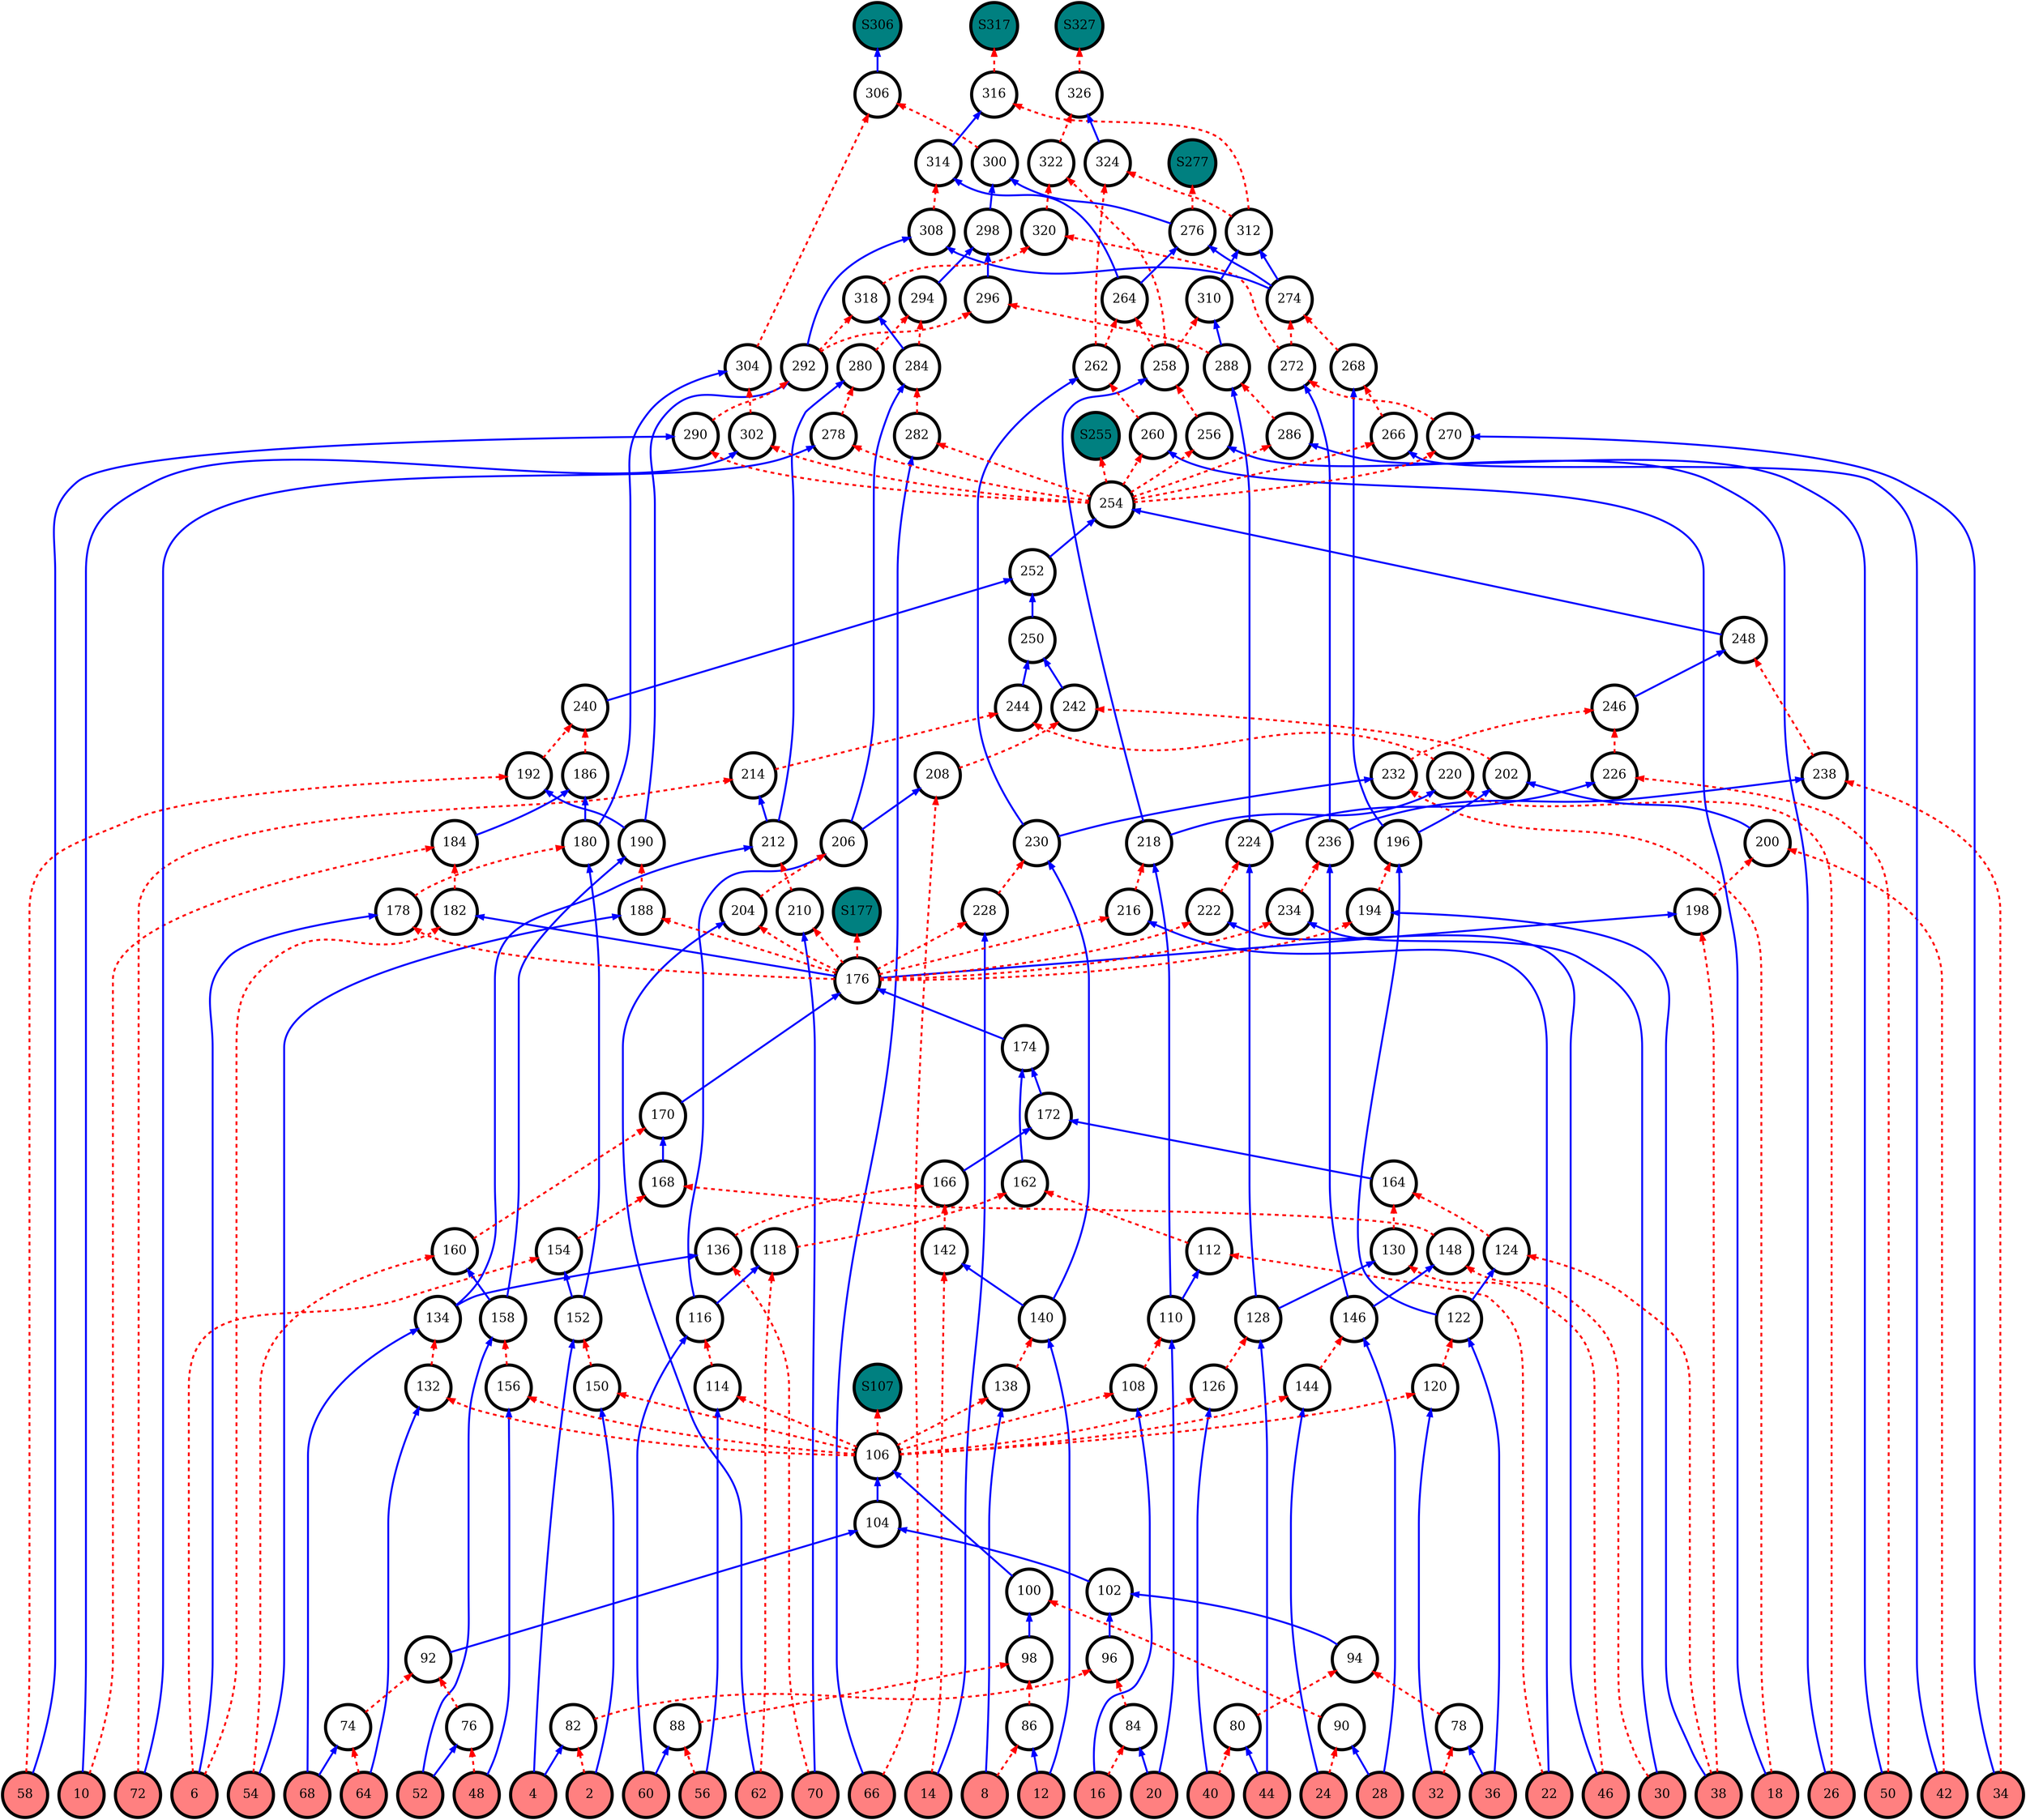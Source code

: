 digraph aig {
"2" [shape=circle, height=1, width=1, penwidth=5 style=filled, fillcolor="#ff8080", fontsize=20]
"4" [shape=circle, height=1, width=1, penwidth=5 style=filled, fillcolor="#ff8080", fontsize=20]
"6" [shape=circle, height=1, width=1, penwidth=5 style=filled, fillcolor="#ff8080", fontsize=20]
"8" [shape=circle, height=1, width=1, penwidth=5 style=filled, fillcolor="#ff8080", fontsize=20]
"10" [shape=circle, height=1, width=1, penwidth=5 style=filled, fillcolor="#ff8080", fontsize=20]
"12" [shape=circle, height=1, width=1, penwidth=5 style=filled, fillcolor="#ff8080", fontsize=20]
"14" [shape=circle, height=1, width=1, penwidth=5 style=filled, fillcolor="#ff8080", fontsize=20]
"16" [shape=circle, height=1, width=1, penwidth=5 style=filled, fillcolor="#ff8080", fontsize=20]
"18" [shape=circle, height=1, width=1, penwidth=5 style=filled, fillcolor="#ff8080", fontsize=20]
"20" [shape=circle, height=1, width=1, penwidth=5 style=filled, fillcolor="#ff8080", fontsize=20]
"22" [shape=circle, height=1, width=1, penwidth=5 style=filled, fillcolor="#ff8080", fontsize=20]
"24" [shape=circle, height=1, width=1, penwidth=5 style=filled, fillcolor="#ff8080", fontsize=20]
"26" [shape=circle, height=1, width=1, penwidth=5 style=filled, fillcolor="#ff8080", fontsize=20]
"28" [shape=circle, height=1, width=1, penwidth=5 style=filled, fillcolor="#ff8080", fontsize=20]
"30" [shape=circle, height=1, width=1, penwidth=5 style=filled, fillcolor="#ff8080", fontsize=20]
"32" [shape=circle, height=1, width=1, penwidth=5 style=filled, fillcolor="#ff8080", fontsize=20]
"34" [shape=circle, height=1, width=1, penwidth=5 style=filled, fillcolor="#ff8080", fontsize=20]
"36" [shape=circle, height=1, width=1, penwidth=5 style=filled, fillcolor="#ff8080", fontsize=20]
"38" [shape=circle, height=1, width=1, penwidth=5 style=filled, fillcolor="#ff8080", fontsize=20]
"40" [shape=circle, height=1, width=1, penwidth=5 style=filled, fillcolor="#ff8080", fontsize=20]
"42" [shape=circle, height=1, width=1, penwidth=5 style=filled, fillcolor="#ff8080", fontsize=20]
"44" [shape=circle, height=1, width=1, penwidth=5 style=filled, fillcolor="#ff8080", fontsize=20]
"46" [shape=circle, height=1, width=1, penwidth=5 style=filled, fillcolor="#ff8080", fontsize=20]
"48" [shape=circle, height=1, width=1, penwidth=5 style=filled, fillcolor="#ff8080", fontsize=20]
"50" [shape=circle, height=1, width=1, penwidth=5 style=filled, fillcolor="#ff8080", fontsize=20]
"52" [shape=circle, height=1, width=1, penwidth=5 style=filled, fillcolor="#ff8080", fontsize=20]
"54" [shape=circle, height=1, width=1, penwidth=5 style=filled, fillcolor="#ff8080", fontsize=20]
"56" [shape=circle, height=1, width=1, penwidth=5 style=filled, fillcolor="#ff8080", fontsize=20]
"58" [shape=circle, height=1, width=1, penwidth=5 style=filled, fillcolor="#ff8080", fontsize=20]
"60" [shape=circle, height=1, width=1, penwidth=5 style=filled, fillcolor="#ff8080", fontsize=20]
"62" [shape=circle, height=1, width=1, penwidth=5 style=filled, fillcolor="#ff8080", fontsize=20]
"64" [shape=circle, height=1, width=1, penwidth=5 style=filled, fillcolor="#ff8080", fontsize=20]
"66" [shape=circle, height=1, width=1, penwidth=5 style=filled, fillcolor="#ff8080", fontsize=20]
"68" [shape=circle, height=1, width=1, penwidth=5 style=filled, fillcolor="#ff8080", fontsize=20]
"70" [shape=circle, height=1, width=1, penwidth=5 style=filled, fillcolor="#ff8080", fontsize=20]
"72" [shape=circle, height=1, width=1, penwidth=5 style=filled, fillcolor="#ff8080", fontsize=20]
"74" [shape=circle, height=1, width=1, penwidth=5 style=filled, fillcolor="#ffffff", fontsize=20]
"76" [shape=circle, height=1, width=1, penwidth=5 style=filled, fillcolor="#ffffff", fontsize=20]
"78" [shape=circle, height=1, width=1, penwidth=5 style=filled, fillcolor="#ffffff", fontsize=20]
"80" [shape=circle, height=1, width=1, penwidth=5 style=filled, fillcolor="#ffffff", fontsize=20]
"82" [shape=circle, height=1, width=1, penwidth=5 style=filled, fillcolor="#ffffff", fontsize=20]
"84" [shape=circle, height=1, width=1, penwidth=5 style=filled, fillcolor="#ffffff", fontsize=20]
"86" [shape=circle, height=1, width=1, penwidth=5 style=filled, fillcolor="#ffffff", fontsize=20]
"88" [shape=circle, height=1, width=1, penwidth=5 style=filled, fillcolor="#ffffff", fontsize=20]
"90" [shape=circle, height=1, width=1, penwidth=5 style=filled, fillcolor="#ffffff", fontsize=20]
"92" [shape=circle, height=1, width=1, penwidth=5 style=filled, fillcolor="#ffffff", fontsize=20]
"94" [shape=circle, height=1, width=1, penwidth=5 style=filled, fillcolor="#ffffff", fontsize=20]
"96" [shape=circle, height=1, width=1, penwidth=5 style=filled, fillcolor="#ffffff", fontsize=20]
"98" [shape=circle, height=1, width=1, penwidth=5 style=filled, fillcolor="#ffffff", fontsize=20]
"100" [shape=circle, height=1, width=1, penwidth=5 style=filled, fillcolor="#ffffff", fontsize=20]
"102" [shape=circle, height=1, width=1, penwidth=5 style=filled, fillcolor="#ffffff", fontsize=20]
"104" [shape=circle, height=1, width=1, penwidth=5 style=filled, fillcolor="#ffffff", fontsize=20]
"106" [shape=circle, height=1, width=1, penwidth=5 style=filled, fillcolor="#ffffff", fontsize=20]
"108" [shape=circle, height=1, width=1, penwidth=5 style=filled, fillcolor="#ffffff", fontsize=20]
"110" [shape=circle, height=1, width=1, penwidth=5 style=filled, fillcolor="#ffffff", fontsize=20]
"112" [shape=circle, height=1, width=1, penwidth=5 style=filled, fillcolor="#ffffff", fontsize=20]
"114" [shape=circle, height=1, width=1, penwidth=5 style=filled, fillcolor="#ffffff", fontsize=20]
"116" [shape=circle, height=1, width=1, penwidth=5 style=filled, fillcolor="#ffffff", fontsize=20]
"118" [shape=circle, height=1, width=1, penwidth=5 style=filled, fillcolor="#ffffff", fontsize=20]
"120" [shape=circle, height=1, width=1, penwidth=5 style=filled, fillcolor="#ffffff", fontsize=20]
"122" [shape=circle, height=1, width=1, penwidth=5 style=filled, fillcolor="#ffffff", fontsize=20]
"124" [shape=circle, height=1, width=1, penwidth=5 style=filled, fillcolor="#ffffff", fontsize=20]
"126" [shape=circle, height=1, width=1, penwidth=5 style=filled, fillcolor="#ffffff", fontsize=20]
"128" [shape=circle, height=1, width=1, penwidth=5 style=filled, fillcolor="#ffffff", fontsize=20]
"130" [shape=circle, height=1, width=1, penwidth=5 style=filled, fillcolor="#ffffff", fontsize=20]
"132" [shape=circle, height=1, width=1, penwidth=5 style=filled, fillcolor="#ffffff", fontsize=20]
"134" [shape=circle, height=1, width=1, penwidth=5 style=filled, fillcolor="#ffffff", fontsize=20]
"136" [shape=circle, height=1, width=1, penwidth=5 style=filled, fillcolor="#ffffff", fontsize=20]
"138" [shape=circle, height=1, width=1, penwidth=5 style=filled, fillcolor="#ffffff", fontsize=20]
"140" [shape=circle, height=1, width=1, penwidth=5 style=filled, fillcolor="#ffffff", fontsize=20]
"142" [shape=circle, height=1, width=1, penwidth=5 style=filled, fillcolor="#ffffff", fontsize=20]
"144" [shape=circle, height=1, width=1, penwidth=5 style=filled, fillcolor="#ffffff", fontsize=20]
"146" [shape=circle, height=1, width=1, penwidth=5 style=filled, fillcolor="#ffffff", fontsize=20]
"148" [shape=circle, height=1, width=1, penwidth=5 style=filled, fillcolor="#ffffff", fontsize=20]
"150" [shape=circle, height=1, width=1, penwidth=5 style=filled, fillcolor="#ffffff", fontsize=20]
"152" [shape=circle, height=1, width=1, penwidth=5 style=filled, fillcolor="#ffffff", fontsize=20]
"154" [shape=circle, height=1, width=1, penwidth=5 style=filled, fillcolor="#ffffff", fontsize=20]
"156" [shape=circle, height=1, width=1, penwidth=5 style=filled, fillcolor="#ffffff", fontsize=20]
"158" [shape=circle, height=1, width=1, penwidth=5 style=filled, fillcolor="#ffffff", fontsize=20]
"160" [shape=circle, height=1, width=1, penwidth=5 style=filled, fillcolor="#ffffff", fontsize=20]
"162" [shape=circle, height=1, width=1, penwidth=5 style=filled, fillcolor="#ffffff", fontsize=20]
"164" [shape=circle, height=1, width=1, penwidth=5 style=filled, fillcolor="#ffffff", fontsize=20]
"166" [shape=circle, height=1, width=1, penwidth=5 style=filled, fillcolor="#ffffff", fontsize=20]
"168" [shape=circle, height=1, width=1, penwidth=5 style=filled, fillcolor="#ffffff", fontsize=20]
"170" [shape=circle, height=1, width=1, penwidth=5 style=filled, fillcolor="#ffffff", fontsize=20]
"172" [shape=circle, height=1, width=1, penwidth=5 style=filled, fillcolor="#ffffff", fontsize=20]
"174" [shape=circle, height=1, width=1, penwidth=5 style=filled, fillcolor="#ffffff", fontsize=20]
"176" [shape=circle, height=1, width=1, penwidth=5 style=filled, fillcolor="#ffffff", fontsize=20]
"178" [shape=circle, height=1, width=1, penwidth=5 style=filled, fillcolor="#ffffff", fontsize=20]
"180" [shape=circle, height=1, width=1, penwidth=5 style=filled, fillcolor="#ffffff", fontsize=20]
"182" [shape=circle, height=1, width=1, penwidth=5 style=filled, fillcolor="#ffffff", fontsize=20]
"184" [shape=circle, height=1, width=1, penwidth=5 style=filled, fillcolor="#ffffff", fontsize=20]
"186" [shape=circle, height=1, width=1, penwidth=5 style=filled, fillcolor="#ffffff", fontsize=20]
"188" [shape=circle, height=1, width=1, penwidth=5 style=filled, fillcolor="#ffffff", fontsize=20]
"190" [shape=circle, height=1, width=1, penwidth=5 style=filled, fillcolor="#ffffff", fontsize=20]
"192" [shape=circle, height=1, width=1, penwidth=5 style=filled, fillcolor="#ffffff", fontsize=20]
"194" [shape=circle, height=1, width=1, penwidth=5 style=filled, fillcolor="#ffffff", fontsize=20]
"196" [shape=circle, height=1, width=1, penwidth=5 style=filled, fillcolor="#ffffff", fontsize=20]
"198" [shape=circle, height=1, width=1, penwidth=5 style=filled, fillcolor="#ffffff", fontsize=20]
"200" [shape=circle, height=1, width=1, penwidth=5 style=filled, fillcolor="#ffffff", fontsize=20]
"202" [shape=circle, height=1, width=1, penwidth=5 style=filled, fillcolor="#ffffff", fontsize=20]
"204" [shape=circle, height=1, width=1, penwidth=5 style=filled, fillcolor="#ffffff", fontsize=20]
"206" [shape=circle, height=1, width=1, penwidth=5 style=filled, fillcolor="#ffffff", fontsize=20]
"208" [shape=circle, height=1, width=1, penwidth=5 style=filled, fillcolor="#ffffff", fontsize=20]
"210" [shape=circle, height=1, width=1, penwidth=5 style=filled, fillcolor="#ffffff", fontsize=20]
"212" [shape=circle, height=1, width=1, penwidth=5 style=filled, fillcolor="#ffffff", fontsize=20]
"214" [shape=circle, height=1, width=1, penwidth=5 style=filled, fillcolor="#ffffff", fontsize=20]
"216" [shape=circle, height=1, width=1, penwidth=5 style=filled, fillcolor="#ffffff", fontsize=20]
"218" [shape=circle, height=1, width=1, penwidth=5 style=filled, fillcolor="#ffffff", fontsize=20]
"220" [shape=circle, height=1, width=1, penwidth=5 style=filled, fillcolor="#ffffff", fontsize=20]
"222" [shape=circle, height=1, width=1, penwidth=5 style=filled, fillcolor="#ffffff", fontsize=20]
"224" [shape=circle, height=1, width=1, penwidth=5 style=filled, fillcolor="#ffffff", fontsize=20]
"226" [shape=circle, height=1, width=1, penwidth=5 style=filled, fillcolor="#ffffff", fontsize=20]
"228" [shape=circle, height=1, width=1, penwidth=5 style=filled, fillcolor="#ffffff", fontsize=20]
"230" [shape=circle, height=1, width=1, penwidth=5 style=filled, fillcolor="#ffffff", fontsize=20]
"232" [shape=circle, height=1, width=1, penwidth=5 style=filled, fillcolor="#ffffff", fontsize=20]
"234" [shape=circle, height=1, width=1, penwidth=5 style=filled, fillcolor="#ffffff", fontsize=20]
"236" [shape=circle, height=1, width=1, penwidth=5 style=filled, fillcolor="#ffffff", fontsize=20]
"238" [shape=circle, height=1, width=1, penwidth=5 style=filled, fillcolor="#ffffff", fontsize=20]
"240" [shape=circle, height=1, width=1, penwidth=5 style=filled, fillcolor="#ffffff", fontsize=20]
"242" [shape=circle, height=1, width=1, penwidth=5 style=filled, fillcolor="#ffffff", fontsize=20]
"244" [shape=circle, height=1, width=1, penwidth=5 style=filled, fillcolor="#ffffff", fontsize=20]
"246" [shape=circle, height=1, width=1, penwidth=5 style=filled, fillcolor="#ffffff", fontsize=20]
"248" [shape=circle, height=1, width=1, penwidth=5 style=filled, fillcolor="#ffffff", fontsize=20]
"250" [shape=circle, height=1, width=1, penwidth=5 style=filled, fillcolor="#ffffff", fontsize=20]
"252" [shape=circle, height=1, width=1, penwidth=5 style=filled, fillcolor="#ffffff", fontsize=20]
"254" [shape=circle, height=1, width=1, penwidth=5 style=filled, fillcolor="#ffffff", fontsize=20]
"256" [shape=circle, height=1, width=1, penwidth=5 style=filled, fillcolor="#ffffff", fontsize=20]
"258" [shape=circle, height=1, width=1, penwidth=5 style=filled, fillcolor="#ffffff", fontsize=20]
"260" [shape=circle, height=1, width=1, penwidth=5 style=filled, fillcolor="#ffffff", fontsize=20]
"262" [shape=circle, height=1, width=1, penwidth=5 style=filled, fillcolor="#ffffff", fontsize=20]
"264" [shape=circle, height=1, width=1, penwidth=5 style=filled, fillcolor="#ffffff", fontsize=20]
"266" [shape=circle, height=1, width=1, penwidth=5 style=filled, fillcolor="#ffffff", fontsize=20]
"268" [shape=circle, height=1, width=1, penwidth=5 style=filled, fillcolor="#ffffff", fontsize=20]
"270" [shape=circle, height=1, width=1, penwidth=5 style=filled, fillcolor="#ffffff", fontsize=20]
"272" [shape=circle, height=1, width=1, penwidth=5 style=filled, fillcolor="#ffffff", fontsize=20]
"274" [shape=circle, height=1, width=1, penwidth=5 style=filled, fillcolor="#ffffff", fontsize=20]
"276" [shape=circle, height=1, width=1, penwidth=5 style=filled, fillcolor="#ffffff", fontsize=20]
"278" [shape=circle, height=1, width=1, penwidth=5 style=filled, fillcolor="#ffffff", fontsize=20]
"280" [shape=circle, height=1, width=1, penwidth=5 style=filled, fillcolor="#ffffff", fontsize=20]
"282" [shape=circle, height=1, width=1, penwidth=5 style=filled, fillcolor="#ffffff", fontsize=20]
"284" [shape=circle, height=1, width=1, penwidth=5 style=filled, fillcolor="#ffffff", fontsize=20]
"286" [shape=circle, height=1, width=1, penwidth=5 style=filled, fillcolor="#ffffff", fontsize=20]
"288" [shape=circle, height=1, width=1, penwidth=5 style=filled, fillcolor="#ffffff", fontsize=20]
"290" [shape=circle, height=1, width=1, penwidth=5 style=filled, fillcolor="#ffffff", fontsize=20]
"292" [shape=circle, height=1, width=1, penwidth=5 style=filled, fillcolor="#ffffff", fontsize=20]
"294" [shape=circle, height=1, width=1, penwidth=5 style=filled, fillcolor="#ffffff", fontsize=20]
"296" [shape=circle, height=1, width=1, penwidth=5 style=filled, fillcolor="#ffffff", fontsize=20]
"298" [shape=circle, height=1, width=1, penwidth=5 style=filled, fillcolor="#ffffff", fontsize=20]
"300" [shape=circle, height=1, width=1, penwidth=5 style=filled, fillcolor="#ffffff", fontsize=20]
"302" [shape=circle, height=1, width=1, penwidth=5 style=filled, fillcolor="#ffffff", fontsize=20]
"304" [shape=circle, height=1, width=1, penwidth=5 style=filled, fillcolor="#ffffff", fontsize=20]
"306" [shape=circle, height=1, width=1, penwidth=5 style=filled, fillcolor="#ffffff", fontsize=20]
"308" [shape=circle, height=1, width=1, penwidth=5 style=filled, fillcolor="#ffffff", fontsize=20]
"310" [shape=circle, height=1, width=1, penwidth=5 style=filled, fillcolor="#ffffff", fontsize=20]
"312" [shape=circle, height=1, width=1, penwidth=5 style=filled, fillcolor="#ffffff", fontsize=20]
"314" [shape=circle, height=1, width=1, penwidth=5 style=filled, fillcolor="#ffffff", fontsize=20]
"316" [shape=circle, height=1, width=1, penwidth=5 style=filled, fillcolor="#ffffff", fontsize=20]
"318" [shape=circle, height=1, width=1, penwidth=5 style=filled, fillcolor="#ffffff", fontsize=20]
"320" [shape=circle, height=1, width=1, penwidth=5 style=filled, fillcolor="#ffffff", fontsize=20]
"322" [shape=circle, height=1, width=1, penwidth=5 style=filled, fillcolor="#ffffff", fontsize=20]
"324" [shape=circle, height=1, width=1, penwidth=5 style=filled, fillcolor="#ffffff", fontsize=20]
"326" [shape=circle, height=1, width=1, penwidth=5 style=filled, fillcolor="#ffffff", fontsize=20]
"S107" [shape=circle, height=1, width=1, penwidth=5 style=filled, fillcolor="#008080", fontsize=20]
"S177" [shape=circle, height=1, width=1, penwidth=5 style=filled, fillcolor="#008080", fontsize=20]
"S255" [shape=circle, height=1, width=1, penwidth=5 style=filled, fillcolor="#008080", fontsize=20]
"S306" [shape=circle, height=1, width=1, penwidth=5 style=filled, fillcolor="#008080", fontsize=20]
"S277" [shape=circle, height=1, width=1, penwidth=5 style=filled, fillcolor="#008080", fontsize=20]
"S317" [shape=circle, height=1, width=1, penwidth=5 style=filled, fillcolor="#008080", fontsize=20]
"S327" [shape=circle, height=1, width=1, penwidth=5 style=filled, fillcolor="#008080", fontsize=20]
"68" -> "74" [penwidth = 3, color=blue]
"64" -> "74" [penwidth = 3, color=red, style=dashed]
"52" -> "76" [penwidth = 3, color=blue]
"48" -> "76" [penwidth = 3, color=red, style=dashed]
"36" -> "78" [penwidth = 3, color=blue]
"32" -> "78" [penwidth = 3, color=red, style=dashed]
"44" -> "80" [penwidth = 3, color=blue]
"40" -> "80" [penwidth = 3, color=red, style=dashed]
"4" -> "82" [penwidth = 3, color=blue]
"2" -> "82" [penwidth = 3, color=red, style=dashed]
"20" -> "84" [penwidth = 3, color=blue]
"16" -> "84" [penwidth = 3, color=red, style=dashed]
"12" -> "86" [penwidth = 3, color=blue]
"8" -> "86" [penwidth = 3, color=red, style=dashed]
"60" -> "88" [penwidth = 3, color=blue]
"56" -> "88" [penwidth = 3, color=red, style=dashed]
"28" -> "90" [penwidth = 3, color=blue]
"24" -> "90" [penwidth = 3, color=red, style=dashed]
"76" -> "92" [penwidth = 3, color=red, style=dashed]
"74" -> "92" [penwidth = 3, color=red, style=dashed]
"80" -> "94" [penwidth = 3, color=red, style=dashed]
"78" -> "94" [penwidth = 3, color=red, style=dashed]
"84" -> "96" [penwidth = 3, color=red, style=dashed]
"82" -> "96" [penwidth = 3, color=red, style=dashed]
"88" -> "98" [penwidth = 3, color=red, style=dashed]
"86" -> "98" [penwidth = 3, color=red, style=dashed]
"98" -> "100" [penwidth = 3, color=blue]
"90" -> "100" [penwidth = 3, color=red, style=dashed]
"96" -> "102" [penwidth = 3, color=blue]
"94" -> "102" [penwidth = 3, color=blue]
"102" -> "104" [penwidth = 3, color=blue]
"92" -> "104" [penwidth = 3, color=blue]
"104" -> "106" [penwidth = 3, color=blue]
"100" -> "106" [penwidth = 3, color=blue]
"106" -> "108" [penwidth = 3, color=red, style=dashed]
"16" -> "108" [penwidth = 3, color=blue]
"108" -> "110" [penwidth = 3, color=red, style=dashed]
"20" -> "110" [penwidth = 3, color=blue]
"110" -> "112" [penwidth = 3, color=blue]
"22" -> "112" [penwidth = 3, color=red, style=dashed]
"106" -> "114" [penwidth = 3, color=red, style=dashed]
"56" -> "114" [penwidth = 3, color=blue]
"114" -> "116" [penwidth = 3, color=red, style=dashed]
"60" -> "116" [penwidth = 3, color=blue]
"116" -> "118" [penwidth = 3, color=blue]
"62" -> "118" [penwidth = 3, color=red, style=dashed]
"106" -> "120" [penwidth = 3, color=red, style=dashed]
"32" -> "120" [penwidth = 3, color=blue]
"120" -> "122" [penwidth = 3, color=red, style=dashed]
"36" -> "122" [penwidth = 3, color=blue]
"122" -> "124" [penwidth = 3, color=blue]
"38" -> "124" [penwidth = 3, color=red, style=dashed]
"106" -> "126" [penwidth = 3, color=red, style=dashed]
"40" -> "126" [penwidth = 3, color=blue]
"126" -> "128" [penwidth = 3, color=red, style=dashed]
"44" -> "128" [penwidth = 3, color=blue]
"128" -> "130" [penwidth = 3, color=blue]
"46" -> "130" [penwidth = 3, color=red, style=dashed]
"106" -> "132" [penwidth = 3, color=red, style=dashed]
"64" -> "132" [penwidth = 3, color=blue]
"132" -> "134" [penwidth = 3, color=red, style=dashed]
"68" -> "134" [penwidth = 3, color=blue]
"134" -> "136" [penwidth = 3, color=blue]
"70" -> "136" [penwidth = 3, color=red, style=dashed]
"106" -> "138" [penwidth = 3, color=red, style=dashed]
"8" -> "138" [penwidth = 3, color=blue]
"138" -> "140" [penwidth = 3, color=red, style=dashed]
"12" -> "140" [penwidth = 3, color=blue]
"140" -> "142" [penwidth = 3, color=blue]
"14" -> "142" [penwidth = 3, color=red, style=dashed]
"106" -> "144" [penwidth = 3, color=red, style=dashed]
"24" -> "144" [penwidth = 3, color=blue]
"144" -> "146" [penwidth = 3, color=red, style=dashed]
"28" -> "146" [penwidth = 3, color=blue]
"146" -> "148" [penwidth = 3, color=blue]
"30" -> "148" [penwidth = 3, color=red, style=dashed]
"106" -> "150" [penwidth = 3, color=red, style=dashed]
"2" -> "150" [penwidth = 3, color=blue]
"150" -> "152" [penwidth = 3, color=red, style=dashed]
"4" -> "152" [penwidth = 3, color=blue]
"152" -> "154" [penwidth = 3, color=blue]
"6" -> "154" [penwidth = 3, color=red, style=dashed]
"106" -> "156" [penwidth = 3, color=red, style=dashed]
"48" -> "156" [penwidth = 3, color=blue]
"156" -> "158" [penwidth = 3, color=red, style=dashed]
"52" -> "158" [penwidth = 3, color=blue]
"158" -> "160" [penwidth = 3, color=blue]
"54" -> "160" [penwidth = 3, color=red, style=dashed]
"118" -> "162" [penwidth = 3, color=red, style=dashed]
"112" -> "162" [penwidth = 3, color=red, style=dashed]
"130" -> "164" [penwidth = 3, color=red, style=dashed]
"124" -> "164" [penwidth = 3, color=red, style=dashed]
"142" -> "166" [penwidth = 3, color=red, style=dashed]
"136" -> "166" [penwidth = 3, color=red, style=dashed]
"154" -> "168" [penwidth = 3, color=red, style=dashed]
"148" -> "168" [penwidth = 3, color=red, style=dashed]
"168" -> "170" [penwidth = 3, color=blue]
"160" -> "170" [penwidth = 3, color=red, style=dashed]
"166" -> "172" [penwidth = 3, color=blue]
"164" -> "172" [penwidth = 3, color=blue]
"172" -> "174" [penwidth = 3, color=blue]
"162" -> "174" [penwidth = 3, color=blue]
"174" -> "176" [penwidth = 3, color=blue]
"170" -> "176" [penwidth = 3, color=blue]
"176" -> "178" [penwidth = 3, color=red, style=dashed]
"6" -> "178" [penwidth = 3, color=blue]
"178" -> "180" [penwidth = 3, color=red, style=dashed]
"152" -> "180" [penwidth = 3, color=blue]
"176" -> "182" [penwidth = 3, color=blue]
"6" -> "182" [penwidth = 3, color=red, style=dashed]
"182" -> "184" [penwidth = 3, color=red, style=dashed]
"10" -> "184" [penwidth = 3, color=red, style=dashed]
"184" -> "186" [penwidth = 3, color=blue]
"180" -> "186" [penwidth = 3, color=blue]
"176" -> "188" [penwidth = 3, color=red, style=dashed]
"54" -> "188" [penwidth = 3, color=blue]
"188" -> "190" [penwidth = 3, color=red, style=dashed]
"158" -> "190" [penwidth = 3, color=blue]
"190" -> "192" [penwidth = 3, color=blue]
"58" -> "192" [penwidth = 3, color=red, style=dashed]
"176" -> "194" [penwidth = 3, color=red, style=dashed]
"38" -> "194" [penwidth = 3, color=blue]
"194" -> "196" [penwidth = 3, color=red, style=dashed]
"122" -> "196" [penwidth = 3, color=blue]
"176" -> "198" [penwidth = 3, color=blue]
"38" -> "198" [penwidth = 3, color=red, style=dashed]
"198" -> "200" [penwidth = 3, color=red, style=dashed]
"42" -> "200" [penwidth = 3, color=red, style=dashed]
"200" -> "202" [penwidth = 3, color=blue]
"196" -> "202" [penwidth = 3, color=blue]
"176" -> "204" [penwidth = 3, color=red, style=dashed]
"62" -> "204" [penwidth = 3, color=blue]
"204" -> "206" [penwidth = 3, color=red, style=dashed]
"116" -> "206" [penwidth = 3, color=blue]
"206" -> "208" [penwidth = 3, color=blue]
"66" -> "208" [penwidth = 3, color=red, style=dashed]
"176" -> "210" [penwidth = 3, color=red, style=dashed]
"70" -> "210" [penwidth = 3, color=blue]
"210" -> "212" [penwidth = 3, color=red, style=dashed]
"134" -> "212" [penwidth = 3, color=blue]
"212" -> "214" [penwidth = 3, color=blue]
"72" -> "214" [penwidth = 3, color=red, style=dashed]
"176" -> "216" [penwidth = 3, color=red, style=dashed]
"22" -> "216" [penwidth = 3, color=blue]
"216" -> "218" [penwidth = 3, color=red, style=dashed]
"110" -> "218" [penwidth = 3, color=blue]
"218" -> "220" [penwidth = 3, color=blue]
"26" -> "220" [penwidth = 3, color=red, style=dashed]
"176" -> "222" [penwidth = 3, color=red, style=dashed]
"46" -> "222" [penwidth = 3, color=blue]
"222" -> "224" [penwidth = 3, color=red, style=dashed]
"128" -> "224" [penwidth = 3, color=blue]
"224" -> "226" [penwidth = 3, color=blue]
"50" -> "226" [penwidth = 3, color=red, style=dashed]
"176" -> "228" [penwidth = 3, color=red, style=dashed]
"14" -> "228" [penwidth = 3, color=blue]
"228" -> "230" [penwidth = 3, color=red, style=dashed]
"140" -> "230" [penwidth = 3, color=blue]
"230" -> "232" [penwidth = 3, color=blue]
"18" -> "232" [penwidth = 3, color=red, style=dashed]
"176" -> "234" [penwidth = 3, color=red, style=dashed]
"30" -> "234" [penwidth = 3, color=blue]
"234" -> "236" [penwidth = 3, color=red, style=dashed]
"146" -> "236" [penwidth = 3, color=blue]
"236" -> "238" [penwidth = 3, color=blue]
"34" -> "238" [penwidth = 3, color=red, style=dashed]
"192" -> "240" [penwidth = 3, color=red, style=dashed]
"186" -> "240" [penwidth = 3, color=red, style=dashed]
"208" -> "242" [penwidth = 3, color=red, style=dashed]
"202" -> "242" [penwidth = 3, color=red, style=dashed]
"220" -> "244" [penwidth = 3, color=red, style=dashed]
"214" -> "244" [penwidth = 3, color=red, style=dashed]
"232" -> "246" [penwidth = 3, color=red, style=dashed]
"226" -> "246" [penwidth = 3, color=red, style=dashed]
"246" -> "248" [penwidth = 3, color=blue]
"238" -> "248" [penwidth = 3, color=red, style=dashed]
"244" -> "250" [penwidth = 3, color=blue]
"242" -> "250" [penwidth = 3, color=blue]
"250" -> "252" [penwidth = 3, color=blue]
"240" -> "252" [penwidth = 3, color=blue]
"252" -> "254" [penwidth = 3, color=blue]
"248" -> "254" [penwidth = 3, color=blue]
"254" -> "256" [penwidth = 3, color=red, style=dashed]
"26" -> "256" [penwidth = 3, color=blue]
"256" -> "258" [penwidth = 3, color=red, style=dashed]
"218" -> "258" [penwidth = 3, color=blue]
"254" -> "260" [penwidth = 3, color=red, style=dashed]
"18" -> "260" [penwidth = 3, color=blue]
"260" -> "262" [penwidth = 3, color=red, style=dashed]
"230" -> "262" [penwidth = 3, color=blue]
"262" -> "264" [penwidth = 3, color=red, style=dashed]
"258" -> "264" [penwidth = 3, color=red, style=dashed]
"254" -> "266" [penwidth = 3, color=red, style=dashed]
"42" -> "266" [penwidth = 3, color=blue]
"266" -> "268" [penwidth = 3, color=red, style=dashed]
"196" -> "268" [penwidth = 3, color=blue]
"254" -> "270" [penwidth = 3, color=red, style=dashed]
"34" -> "270" [penwidth = 3, color=blue]
"270" -> "272" [penwidth = 3, color=red, style=dashed]
"236" -> "272" [penwidth = 3, color=blue]
"272" -> "274" [penwidth = 3, color=red, style=dashed]
"268" -> "274" [penwidth = 3, color=red, style=dashed]
"274" -> "276" [penwidth = 3, color=blue]
"264" -> "276" [penwidth = 3, color=blue]
"254" -> "278" [penwidth = 3, color=red, style=dashed]
"72" -> "278" [penwidth = 3, color=blue]
"278" -> "280" [penwidth = 3, color=red, style=dashed]
"212" -> "280" [penwidth = 3, color=blue]
"254" -> "282" [penwidth = 3, color=red, style=dashed]
"66" -> "282" [penwidth = 3, color=blue]
"282" -> "284" [penwidth = 3, color=red, style=dashed]
"206" -> "284" [penwidth = 3, color=blue]
"254" -> "286" [penwidth = 3, color=red, style=dashed]
"50" -> "286" [penwidth = 3, color=blue]
"286" -> "288" [penwidth = 3, color=red, style=dashed]
"224" -> "288" [penwidth = 3, color=blue]
"254" -> "290" [penwidth = 3, color=red, style=dashed]
"58" -> "290" [penwidth = 3, color=blue]
"290" -> "292" [penwidth = 3, color=red, style=dashed]
"190" -> "292" [penwidth = 3, color=blue]
"284" -> "294" [penwidth = 3, color=red, style=dashed]
"280" -> "294" [penwidth = 3, color=red, style=dashed]
"292" -> "296" [penwidth = 3, color=red, style=dashed]
"288" -> "296" [penwidth = 3, color=red, style=dashed]
"296" -> "298" [penwidth = 3, color=blue]
"294" -> "298" [penwidth = 3, color=blue]
"298" -> "300" [penwidth = 3, color=blue]
"276" -> "300" [penwidth = 3, color=blue]
"254" -> "302" [penwidth = 3, color=red, style=dashed]
"10" -> "302" [penwidth = 3, color=blue]
"302" -> "304" [penwidth = 3, color=red, style=dashed]
"180" -> "304" [penwidth = 3, color=blue]
"304" -> "306" [penwidth = 3, color=red, style=dashed]
"300" -> "306" [penwidth = 3, color=red, style=dashed]
"292" -> "308" [penwidth = 3, color=blue]
"274" -> "308" [penwidth = 3, color=blue]
"288" -> "310" [penwidth = 3, color=blue]
"258" -> "310" [penwidth = 3, color=red, style=dashed]
"310" -> "312" [penwidth = 3, color=blue]
"274" -> "312" [penwidth = 3, color=blue]
"308" -> "314" [penwidth = 3, color=red, style=dashed]
"264" -> "314" [penwidth = 3, color=blue]
"314" -> "316" [penwidth = 3, color=blue]
"312" -> "316" [penwidth = 3, color=red, style=dashed]
"292" -> "318" [penwidth = 3, color=red, style=dashed]
"284" -> "318" [penwidth = 3, color=blue]
"318" -> "320" [penwidth = 3, color=red, style=dashed]
"272" -> "320" [penwidth = 3, color=red, style=dashed]
"320" -> "322" [penwidth = 3, color=red, style=dashed]
"258" -> "322" [penwidth = 3, color=red, style=dashed]
"312" -> "324" [penwidth = 3, color=red, style=dashed]
"262" -> "324" [penwidth = 3, color=red, style=dashed]
"324" -> "326" [penwidth = 3, color=blue]
"322" -> "326" [penwidth = 3, color=red, style=dashed]
"106" -> "S107" [penwidth = 3, color=red, style=dashed]
"176" -> "S177" [penwidth = 3, color=red, style=dashed]
"254" -> "S255" [penwidth = 3, color=red, style=dashed]
"306" -> "S306" [penwidth = 3, color=blue]
"276" -> "S277" [penwidth = 3, color=red, style=dashed]
"316" -> "S317" [penwidth = 3, color=red, style=dashed]
"326" -> "S327" [penwidth = 3, color=red, style=dashed]
{ rank=source; "2" "4" "6" "8" "10" "12" "14" "16" "18" "20" "22" "24" "26" "28" "30" "32" "34" "36" "38" "40" "42" "44" "46" "48" "50" "52" "54" "56" "58" "60" "62" "64" "66" "68" "70" "72" }
{ rank=since; "S107" "S177" "S255" "S306" "S277" "S317" "S327" }
rankdir="BT"
}